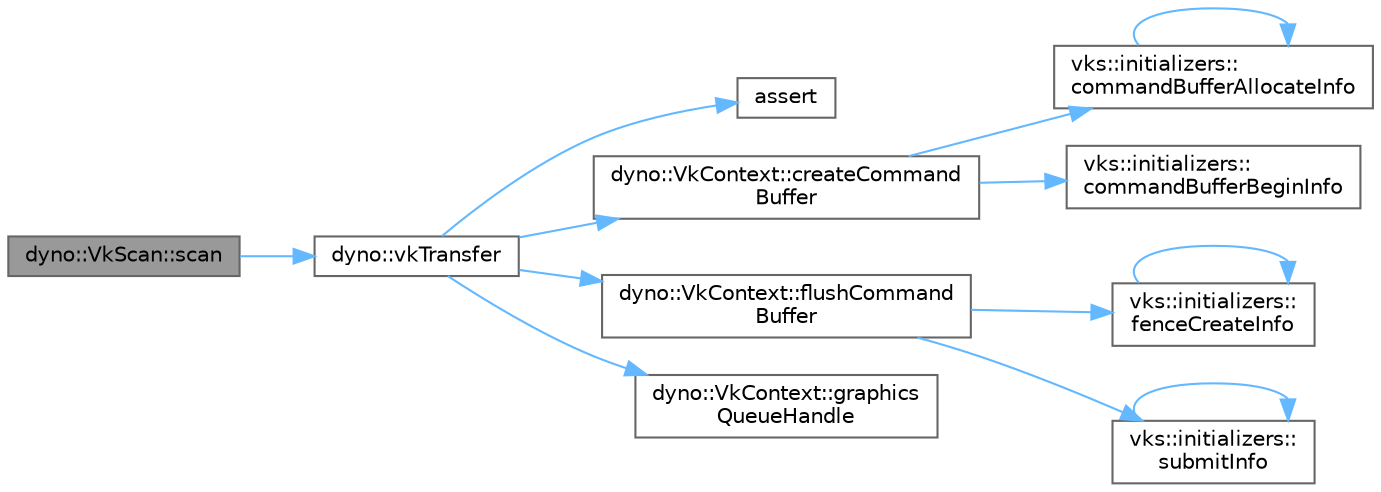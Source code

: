 digraph "dyno::VkScan::scan"
{
 // LATEX_PDF_SIZE
  bgcolor="transparent";
  edge [fontname=Helvetica,fontsize=10,labelfontname=Helvetica,labelfontsize=10];
  node [fontname=Helvetica,fontsize=10,shape=box,height=0.2,width=0.4];
  rankdir="LR";
  Node1 [id="Node000001",label="dyno::VkScan::scan",height=0.2,width=0.4,color="gray40", fillcolor="grey60", style="filled", fontcolor="black",tooltip=" "];
  Node1 -> Node2 [id="edge1_Node000001_Node000002",color="steelblue1",style="solid",tooltip=" "];
  Node2 [id="Node000002",label="dyno::vkTransfer",height=0.2,width=0.4,color="grey40", fillcolor="white", style="filled",URL="$namespacedyno.html#adc5f45c2a361d9e356051f6aa6b13a5f",tooltip=" "];
  Node2 -> Node3 [id="edge2_Node000002_Node000003",color="steelblue1",style="solid",tooltip=" "];
  Node3 [id="Node000003",label="assert",height=0.2,width=0.4,color="grey40", fillcolor="white", style="filled",URL="$_vulkan_swap_chain_8cpp.html#a21b5a77bb7dd2ff2a93f6c086da96d46",tooltip=" "];
  Node2 -> Node4 [id="edge3_Node000002_Node000004",color="steelblue1",style="solid",tooltip=" "];
  Node4 [id="Node000004",label="dyno::VkContext::createCommand\lBuffer",height=0.2,width=0.4,color="grey40", fillcolor="white", style="filled",URL="$classdyno_1_1_vk_context.html#a4614d8aa521f10227d44141087f0303e",tooltip=" "];
  Node4 -> Node5 [id="edge4_Node000004_Node000005",color="steelblue1",style="solid",tooltip=" "];
  Node5 [id="Node000005",label="vks::initializers::\lcommandBufferAllocateInfo",height=0.2,width=0.4,color="grey40", fillcolor="white", style="filled",URL="$namespacevks_1_1initializers.html#a56e8b0b74504c6870b752df0ec9052be",tooltip=" "];
  Node5 -> Node5 [id="edge5_Node000005_Node000005",color="steelblue1",style="solid",tooltip=" "];
  Node4 -> Node6 [id="edge6_Node000004_Node000006",color="steelblue1",style="solid",tooltip=" "];
  Node6 [id="Node000006",label="vks::initializers::\lcommandBufferBeginInfo",height=0.2,width=0.4,color="grey40", fillcolor="white", style="filled",URL="$namespacevks_1_1initializers.html#ab43b98c7cf767b67fd3501fedb4a8348",tooltip=" "];
  Node2 -> Node7 [id="edge7_Node000002_Node000007",color="steelblue1",style="solid",tooltip=" "];
  Node7 [id="Node000007",label="dyno::VkContext::flushCommand\lBuffer",height=0.2,width=0.4,color="grey40", fillcolor="white", style="filled",URL="$classdyno_1_1_vk_context.html#a39316064ab15d3d465bd13a5637f43e0",tooltip=" "];
  Node7 -> Node8 [id="edge8_Node000007_Node000008",color="steelblue1",style="solid",tooltip=" "];
  Node8 [id="Node000008",label="vks::initializers::\lfenceCreateInfo",height=0.2,width=0.4,color="grey40", fillcolor="white", style="filled",URL="$namespacevks_1_1initializers.html#a8f324a3a5be6b9e9b8111f72dacf2a45",tooltip=" "];
  Node8 -> Node8 [id="edge9_Node000008_Node000008",color="steelblue1",style="solid",tooltip=" "];
  Node7 -> Node9 [id="edge10_Node000007_Node000009",color="steelblue1",style="solid",tooltip=" "];
  Node9 [id="Node000009",label="vks::initializers::\lsubmitInfo",height=0.2,width=0.4,color="grey40", fillcolor="white", style="filled",URL="$namespacevks_1_1initializers.html#ae769e7c8d84108ff45a861482b0322ab",tooltip=" "];
  Node9 -> Node9 [id="edge11_Node000009_Node000009",color="steelblue1",style="solid",tooltip=" "];
  Node2 -> Node10 [id="edge12_Node000002_Node000010",color="steelblue1",style="solid",tooltip=" "];
  Node10 [id="Node000010",label="dyno::VkContext::graphics\lQueueHandle",height=0.2,width=0.4,color="grey40", fillcolor="white", style="filled",URL="$classdyno_1_1_vk_context.html#ad6404255ba055cbe9873651fffb4266e",tooltip=" "];
}
